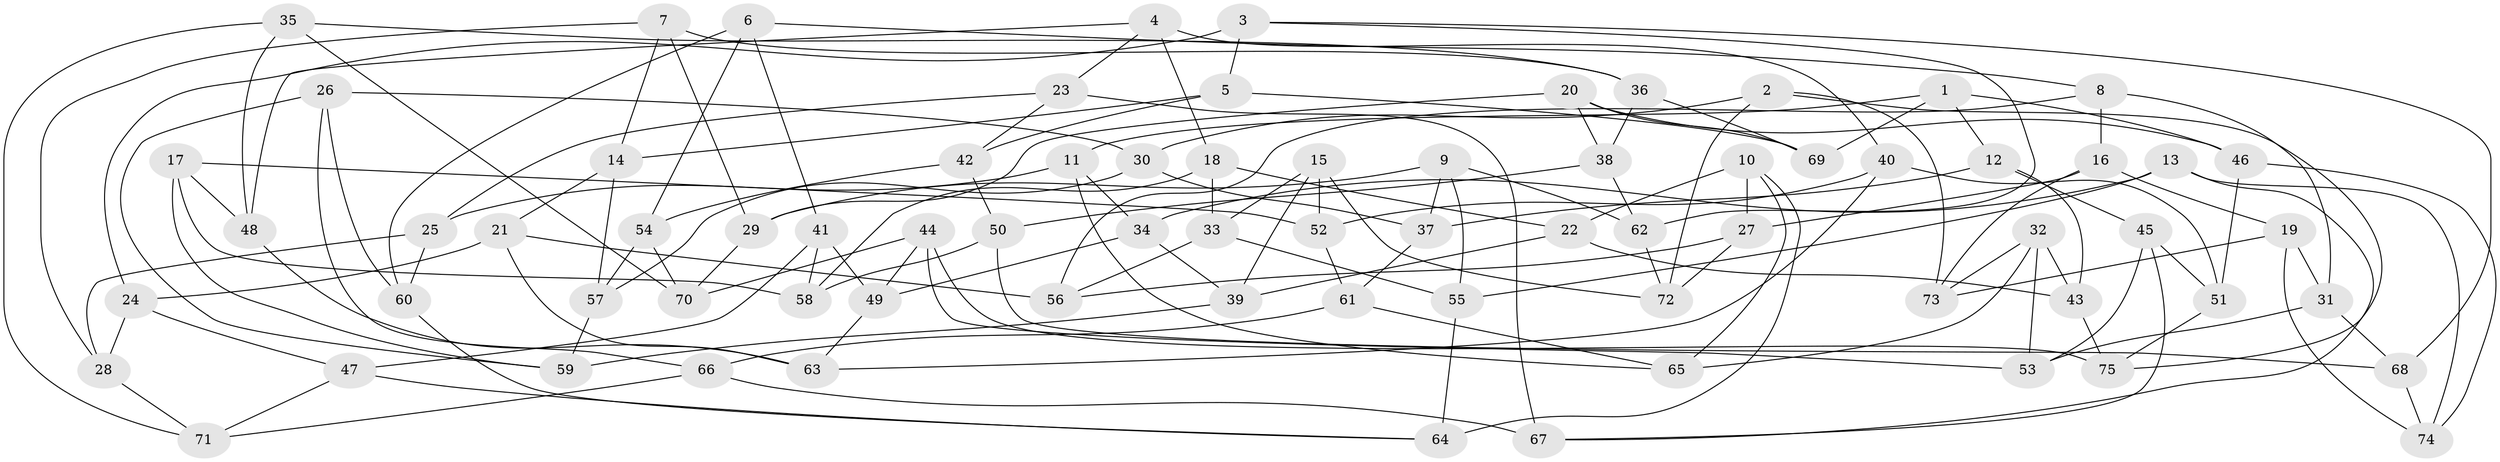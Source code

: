 // coarse degree distribution, {4: 0.7692307692307693, 3: 0.019230769230769232, 8: 0.057692307692307696, 6: 0.057692307692307696, 5: 0.057692307692307696, 7: 0.038461538461538464}
// Generated by graph-tools (version 1.1) at 2025/03/03/04/25 22:03:32]
// undirected, 75 vertices, 150 edges
graph export_dot {
graph [start="1"]
  node [color=gray90,style=filled];
  1;
  2;
  3;
  4;
  5;
  6;
  7;
  8;
  9;
  10;
  11;
  12;
  13;
  14;
  15;
  16;
  17;
  18;
  19;
  20;
  21;
  22;
  23;
  24;
  25;
  26;
  27;
  28;
  29;
  30;
  31;
  32;
  33;
  34;
  35;
  36;
  37;
  38;
  39;
  40;
  41;
  42;
  43;
  44;
  45;
  46;
  47;
  48;
  49;
  50;
  51;
  52;
  53;
  54;
  55;
  56;
  57;
  58;
  59;
  60;
  61;
  62;
  63;
  64;
  65;
  66;
  67;
  68;
  69;
  70;
  71;
  72;
  73;
  74;
  75;
  1 -- 11;
  1 -- 46;
  1 -- 12;
  1 -- 69;
  2 -- 73;
  2 -- 75;
  2 -- 30;
  2 -- 72;
  3 -- 68;
  3 -- 5;
  3 -- 24;
  3 -- 62;
  4 -- 18;
  4 -- 23;
  4 -- 48;
  4 -- 40;
  5 -- 42;
  5 -- 14;
  5 -- 69;
  6 -- 8;
  6 -- 54;
  6 -- 60;
  6 -- 41;
  7 -- 29;
  7 -- 14;
  7 -- 28;
  7 -- 36;
  8 -- 56;
  8 -- 31;
  8 -- 16;
  9 -- 29;
  9 -- 62;
  9 -- 37;
  9 -- 55;
  10 -- 64;
  10 -- 27;
  10 -- 65;
  10 -- 22;
  11 -- 65;
  11 -- 25;
  11 -- 34;
  12 -- 43;
  12 -- 45;
  12 -- 37;
  13 -- 55;
  13 -- 74;
  13 -- 67;
  13 -- 34;
  14 -- 57;
  14 -- 21;
  15 -- 72;
  15 -- 33;
  15 -- 52;
  15 -- 39;
  16 -- 19;
  16 -- 27;
  16 -- 73;
  17 -- 58;
  17 -- 59;
  17 -- 52;
  17 -- 48;
  18 -- 22;
  18 -- 58;
  18 -- 33;
  19 -- 74;
  19 -- 31;
  19 -- 73;
  20 -- 38;
  20 -- 46;
  20 -- 69;
  20 -- 29;
  21 -- 24;
  21 -- 56;
  21 -- 63;
  22 -- 39;
  22 -- 43;
  23 -- 42;
  23 -- 67;
  23 -- 25;
  24 -- 28;
  24 -- 47;
  25 -- 60;
  25 -- 28;
  26 -- 30;
  26 -- 59;
  26 -- 66;
  26 -- 60;
  27 -- 72;
  27 -- 56;
  28 -- 71;
  29 -- 70;
  30 -- 37;
  30 -- 57;
  31 -- 68;
  31 -- 53;
  32 -- 73;
  32 -- 65;
  32 -- 53;
  32 -- 43;
  33 -- 55;
  33 -- 56;
  34 -- 39;
  34 -- 49;
  35 -- 71;
  35 -- 70;
  35 -- 48;
  35 -- 36;
  36 -- 38;
  36 -- 69;
  37 -- 61;
  38 -- 62;
  38 -- 50;
  39 -- 59;
  40 -- 63;
  40 -- 52;
  40 -- 51;
  41 -- 49;
  41 -- 58;
  41 -- 47;
  42 -- 50;
  42 -- 54;
  43 -- 75;
  44 -- 70;
  44 -- 75;
  44 -- 49;
  44 -- 53;
  45 -- 67;
  45 -- 51;
  45 -- 53;
  46 -- 74;
  46 -- 51;
  47 -- 71;
  47 -- 64;
  48 -- 63;
  49 -- 63;
  50 -- 68;
  50 -- 58;
  51 -- 75;
  52 -- 61;
  54 -- 57;
  54 -- 70;
  55 -- 64;
  57 -- 59;
  60 -- 64;
  61 -- 65;
  61 -- 66;
  62 -- 72;
  66 -- 67;
  66 -- 71;
  68 -- 74;
}
